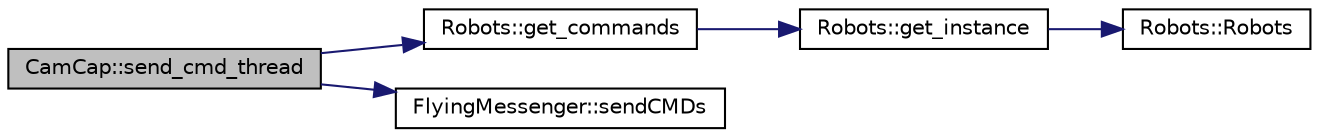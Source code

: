 digraph "CamCap::send_cmd_thread"
{
 // INTERACTIVE_SVG=YES
  edge [fontname="Helvetica",fontsize="10",labelfontname="Helvetica",labelfontsize="10"];
  node [fontname="Helvetica",fontsize="10",shape=record];
  rankdir="LR";
  Node352 [label="CamCap::send_cmd_thread",height=0.2,width=0.4,color="black", fillcolor="grey75", style="filled", fontcolor="black"];
  Node352 -> Node353 [color="midnightblue",fontsize="10",style="solid",fontname="Helvetica"];
  Node353 [label="Robots::get_commands",height=0.2,width=0.4,color="black", fillcolor="white", style="filled",URL="$class_robots.html#a34e3959011295509ab032e3d96b3cd61",tooltip="GETTERS. "];
  Node353 -> Node354 [color="midnightblue",fontsize="10",style="solid",fontname="Helvetica"];
  Node354 [label="Robots::get_instance",height=0.2,width=0.4,color="black", fillcolor="white", style="filled",URL="$class_robots.html#a589bce74db5f34af384952d48435168f"];
  Node354 -> Node355 [color="midnightblue",fontsize="10",style="solid",fontname="Helvetica"];
  Node355 [label="Robots::Robots",height=0.2,width=0.4,color="black", fillcolor="white", style="filled",URL="$class_robots.html#aa2745a48ebd3e52b9a3020f6afbcb25d",tooltip="Initializes our arrays. "];
  Node352 -> Node356 [color="midnightblue",fontsize="10",style="solid",fontname="Helvetica"];
  Node356 [label="FlyingMessenger::sendCMDs",height=0.2,width=0.4,color="black", fillcolor="white", style="filled",URL="$class_flying_messenger.html#a97b0db02039cde3d9d80225e4db0f23a",tooltip="Iterates between all robots instances and send specific messages to each one. "];
}
